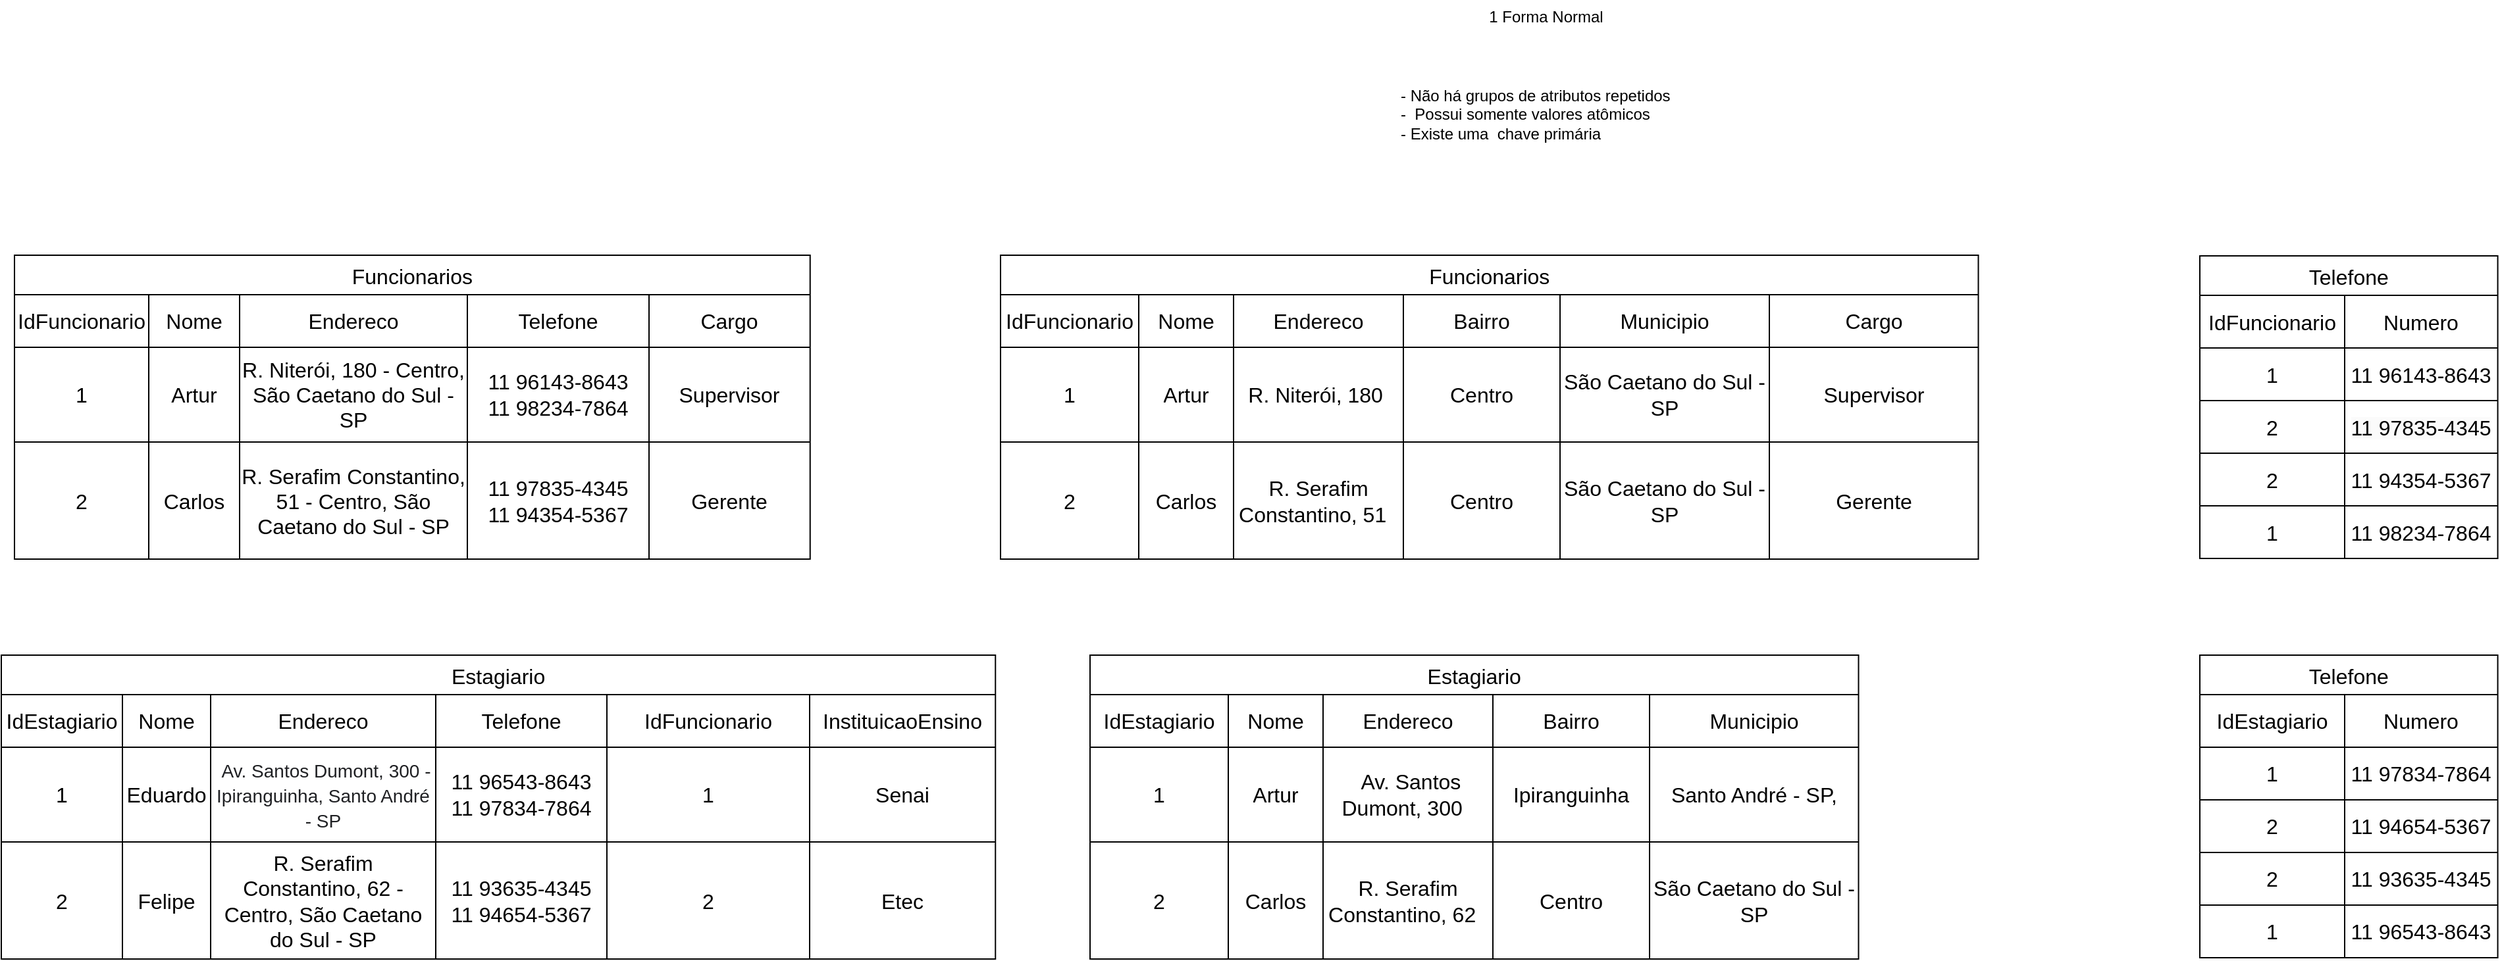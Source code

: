 <mxfile version="21.6.8" type="device">
  <diagram name="Página-1" id="WIpcqg9jHle6e86ajNZn">
    <mxGraphModel dx="2630" dy="993" grid="0" gridSize="10" guides="1" tooltips="1" connect="1" arrows="1" fold="1" page="1" pageScale="1" pageWidth="827" pageHeight="1169" math="0" shadow="0">
      <root>
        <mxCell id="0" />
        <mxCell id="1" parent="0" />
        <mxCell id="NKexMCV8kcUPG6wa-SMc-1" value="1 Forma Normal" style="text;html=1;align=center;verticalAlign=middle;resizable=0;points=[];autosize=1;strokeColor=none;fillColor=none;" vertex="1" parent="1">
          <mxGeometry x="1188" y="58" width="105" height="26" as="geometry" />
        </mxCell>
        <mxCell id="NKexMCV8kcUPG6wa-SMc-2" value="Funcionarios" style="shape=table;startSize=30;container=1;collapsible=0;childLayout=tableLayout;strokeColor=default;fontSize=16;" vertex="1" parent="1">
          <mxGeometry x="78" y="252" width="604.371" height="231" as="geometry" />
        </mxCell>
        <mxCell id="NKexMCV8kcUPG6wa-SMc-15" style="shape=tableRow;horizontal=0;startSize=0;swimlaneHead=0;swimlaneBody=0;strokeColor=inherit;top=0;left=0;bottom=0;right=0;collapsible=0;dropTarget=0;fillColor=none;points=[[0,0.5],[1,0.5]];portConstraint=eastwest;fontSize=16;" vertex="1" parent="NKexMCV8kcUPG6wa-SMc-2">
          <mxGeometry y="30" width="604.371" height="40" as="geometry" />
        </mxCell>
        <mxCell id="NKexMCV8kcUPG6wa-SMc-16" value="IdFuncionario" style="shape=partialRectangle;html=1;whiteSpace=wrap;connectable=0;strokeColor=inherit;overflow=hidden;fillColor=none;top=0;left=0;bottom=0;right=0;pointerEvents=1;fontSize=16;" vertex="1" parent="NKexMCV8kcUPG6wa-SMc-15">
          <mxGeometry width="102" height="40" as="geometry">
            <mxRectangle width="102" height="40" as="alternateBounds" />
          </mxGeometry>
        </mxCell>
        <mxCell id="NKexMCV8kcUPG6wa-SMc-17" value="Nome" style="shape=partialRectangle;html=1;whiteSpace=wrap;connectable=0;strokeColor=inherit;overflow=hidden;fillColor=none;top=0;left=0;bottom=0;right=0;pointerEvents=1;fontSize=16;" vertex="1" parent="NKexMCV8kcUPG6wa-SMc-15">
          <mxGeometry x="102" width="69" height="40" as="geometry">
            <mxRectangle width="69" height="40" as="alternateBounds" />
          </mxGeometry>
        </mxCell>
        <mxCell id="NKexMCV8kcUPG6wa-SMc-18" value="Endereco" style="shape=partialRectangle;html=1;whiteSpace=wrap;connectable=0;strokeColor=inherit;overflow=hidden;fillColor=none;top=0;left=0;bottom=0;right=0;pointerEvents=1;fontSize=16;" vertex="1" parent="NKexMCV8kcUPG6wa-SMc-15">
          <mxGeometry x="171" width="173" height="40" as="geometry">
            <mxRectangle width="173" height="40" as="alternateBounds" />
          </mxGeometry>
        </mxCell>
        <mxCell id="NKexMCV8kcUPG6wa-SMc-19" value="Telefone" style="shape=partialRectangle;html=1;whiteSpace=wrap;connectable=0;strokeColor=inherit;overflow=hidden;fillColor=none;top=0;left=0;bottom=0;right=0;pointerEvents=1;fontSize=16;" vertex="1" parent="NKexMCV8kcUPG6wa-SMc-15">
          <mxGeometry x="344" width="138" height="40" as="geometry">
            <mxRectangle width="138" height="40" as="alternateBounds" />
          </mxGeometry>
        </mxCell>
        <mxCell id="NKexMCV8kcUPG6wa-SMc-22" value="Cargo" style="shape=partialRectangle;html=1;whiteSpace=wrap;connectable=0;strokeColor=inherit;overflow=hidden;fillColor=none;top=0;left=0;bottom=0;right=0;pointerEvents=1;fontSize=16;" vertex="1" parent="NKexMCV8kcUPG6wa-SMc-15">
          <mxGeometry x="482" width="122" height="40" as="geometry">
            <mxRectangle width="122" height="40" as="alternateBounds" />
          </mxGeometry>
        </mxCell>
        <mxCell id="NKexMCV8kcUPG6wa-SMc-3" value="" style="shape=tableRow;horizontal=0;startSize=0;swimlaneHead=0;swimlaneBody=0;strokeColor=inherit;top=0;left=0;bottom=0;right=0;collapsible=0;dropTarget=0;fillColor=none;points=[[0,0.5],[1,0.5]];portConstraint=eastwest;fontSize=16;" vertex="1" parent="NKexMCV8kcUPG6wa-SMc-2">
          <mxGeometry y="70" width="604.371" height="72" as="geometry" />
        </mxCell>
        <mxCell id="NKexMCV8kcUPG6wa-SMc-4" value="1" style="shape=partialRectangle;html=1;whiteSpace=wrap;connectable=0;strokeColor=inherit;overflow=hidden;fillColor=none;top=0;left=0;bottom=0;right=0;pointerEvents=1;fontSize=16;" vertex="1" parent="NKexMCV8kcUPG6wa-SMc-3">
          <mxGeometry width="102" height="72" as="geometry">
            <mxRectangle width="102" height="72" as="alternateBounds" />
          </mxGeometry>
        </mxCell>
        <mxCell id="NKexMCV8kcUPG6wa-SMc-5" value="Artur" style="shape=partialRectangle;html=1;whiteSpace=wrap;connectable=0;strokeColor=inherit;overflow=hidden;fillColor=none;top=0;left=0;bottom=0;right=0;pointerEvents=1;fontSize=16;" vertex="1" parent="NKexMCV8kcUPG6wa-SMc-3">
          <mxGeometry x="102" width="69" height="72" as="geometry">
            <mxRectangle width="69" height="72" as="alternateBounds" />
          </mxGeometry>
        </mxCell>
        <mxCell id="NKexMCV8kcUPG6wa-SMc-6" value="R. Niterói, 180 - Centro, São Caetano do Sul - SP" style="shape=partialRectangle;html=1;whiteSpace=wrap;connectable=0;strokeColor=inherit;overflow=hidden;fillColor=none;top=0;left=0;bottom=0;right=0;pointerEvents=1;fontSize=16;" vertex="1" parent="NKexMCV8kcUPG6wa-SMc-3">
          <mxGeometry x="171" width="173" height="72" as="geometry">
            <mxRectangle width="173" height="72" as="alternateBounds" />
          </mxGeometry>
        </mxCell>
        <mxCell id="NKexMCV8kcUPG6wa-SMc-20" value="11 96143-8643&lt;br&gt;11 98234-7864" style="shape=partialRectangle;html=1;whiteSpace=wrap;connectable=0;strokeColor=inherit;overflow=hidden;fillColor=none;top=0;left=0;bottom=0;right=0;pointerEvents=1;fontSize=16;" vertex="1" parent="NKexMCV8kcUPG6wa-SMc-3">
          <mxGeometry x="344" width="138" height="72" as="geometry">
            <mxRectangle width="138" height="72" as="alternateBounds" />
          </mxGeometry>
        </mxCell>
        <mxCell id="NKexMCV8kcUPG6wa-SMc-23" value="Supervisor" style="shape=partialRectangle;html=1;whiteSpace=wrap;connectable=0;strokeColor=inherit;overflow=hidden;fillColor=none;top=0;left=0;bottom=0;right=0;pointerEvents=1;fontSize=16;" vertex="1" parent="NKexMCV8kcUPG6wa-SMc-3">
          <mxGeometry x="482" width="122" height="72" as="geometry">
            <mxRectangle width="122" height="72" as="alternateBounds" />
          </mxGeometry>
        </mxCell>
        <mxCell id="NKexMCV8kcUPG6wa-SMc-7" value="" style="shape=tableRow;horizontal=0;startSize=0;swimlaneHead=0;swimlaneBody=0;strokeColor=inherit;top=0;left=0;bottom=0;right=0;collapsible=0;dropTarget=0;fillColor=none;points=[[0,0.5],[1,0.5]];portConstraint=eastwest;fontSize=16;" vertex="1" parent="NKexMCV8kcUPG6wa-SMc-2">
          <mxGeometry y="142" width="604.371" height="89" as="geometry" />
        </mxCell>
        <mxCell id="NKexMCV8kcUPG6wa-SMc-8" value="2" style="shape=partialRectangle;html=1;whiteSpace=wrap;connectable=0;strokeColor=inherit;overflow=hidden;fillColor=none;top=0;left=0;bottom=0;right=0;pointerEvents=1;fontSize=16;" vertex="1" parent="NKexMCV8kcUPG6wa-SMc-7">
          <mxGeometry width="102" height="89" as="geometry">
            <mxRectangle width="102" height="89" as="alternateBounds" />
          </mxGeometry>
        </mxCell>
        <mxCell id="NKexMCV8kcUPG6wa-SMc-9" value="Carlos" style="shape=partialRectangle;html=1;whiteSpace=wrap;connectable=0;strokeColor=inherit;overflow=hidden;fillColor=none;top=0;left=0;bottom=0;right=0;pointerEvents=1;fontSize=16;" vertex="1" parent="NKexMCV8kcUPG6wa-SMc-7">
          <mxGeometry x="102" width="69" height="89" as="geometry">
            <mxRectangle width="69" height="89" as="alternateBounds" />
          </mxGeometry>
        </mxCell>
        <mxCell id="NKexMCV8kcUPG6wa-SMc-10" value="&lt;div style=&quot;&quot;&gt;&lt;span style=&quot;background-color: initial;&quot;&gt;R. Serafim Constantino, 51 - Centro, São Caetano do Sul - SP&lt;/span&gt;&lt;/div&gt;" style="shape=partialRectangle;html=1;whiteSpace=wrap;connectable=0;strokeColor=inherit;overflow=hidden;fillColor=none;top=0;left=0;bottom=0;right=0;pointerEvents=1;fontSize=16;align=center;" vertex="1" parent="NKexMCV8kcUPG6wa-SMc-7">
          <mxGeometry x="171" width="173" height="89" as="geometry">
            <mxRectangle width="173" height="89" as="alternateBounds" />
          </mxGeometry>
        </mxCell>
        <mxCell id="NKexMCV8kcUPG6wa-SMc-21" value="11 97835-4345&lt;br&gt;11 94354-5367" style="shape=partialRectangle;html=1;whiteSpace=wrap;connectable=0;strokeColor=inherit;overflow=hidden;fillColor=none;top=0;left=0;bottom=0;right=0;pointerEvents=1;fontSize=16;" vertex="1" parent="NKexMCV8kcUPG6wa-SMc-7">
          <mxGeometry x="344" width="138" height="89" as="geometry">
            <mxRectangle width="138" height="89" as="alternateBounds" />
          </mxGeometry>
        </mxCell>
        <mxCell id="NKexMCV8kcUPG6wa-SMc-24" value="Gerente" style="shape=partialRectangle;html=1;whiteSpace=wrap;connectable=0;strokeColor=inherit;overflow=hidden;fillColor=none;top=0;left=0;bottom=0;right=0;pointerEvents=1;fontSize=16;" vertex="1" parent="NKexMCV8kcUPG6wa-SMc-7">
          <mxGeometry x="482" width="122" height="89" as="geometry">
            <mxRectangle width="122" height="89" as="alternateBounds" />
          </mxGeometry>
        </mxCell>
        <mxCell id="NKexMCV8kcUPG6wa-SMc-28" value="- Não há grupos de atributos repetidos&lt;br&gt;&lt;div style=&quot;&quot;&gt;&lt;span style=&quot;background-color: initial;&quot;&gt;-&amp;nbsp; Possui somente valores atômicos&lt;/span&gt;&lt;/div&gt;&lt;div style=&quot;&quot;&gt;&lt;span style=&quot;background-color: initial;&quot;&gt;- Existe uma&amp;nbsp; chave primária&lt;/span&gt;&lt;/div&gt;&amp;nbsp;" style="text;html=1;align=left;verticalAlign=middle;resizable=0;points=[];autosize=1;strokeColor=none;fillColor=none;" vertex="1" parent="1">
          <mxGeometry x="1129" y="117" width="223" height="70" as="geometry" />
        </mxCell>
        <mxCell id="NKexMCV8kcUPG6wa-SMc-54" value="Estagiario" style="shape=table;startSize=30;container=1;collapsible=0;childLayout=tableLayout;strokeColor=default;fontSize=16;" vertex="1" parent="1">
          <mxGeometry x="68" y="556" width="755.129" height="231" as="geometry" />
        </mxCell>
        <mxCell id="NKexMCV8kcUPG6wa-SMc-55" style="shape=tableRow;horizontal=0;startSize=0;swimlaneHead=0;swimlaneBody=0;strokeColor=inherit;top=0;left=0;bottom=0;right=0;collapsible=0;dropTarget=0;fillColor=none;points=[[0,0.5],[1,0.5]];portConstraint=eastwest;fontSize=16;" vertex="1" parent="NKexMCV8kcUPG6wa-SMc-54">
          <mxGeometry y="30" width="755.129" height="40" as="geometry" />
        </mxCell>
        <mxCell id="NKexMCV8kcUPG6wa-SMc-56" value="IdEstagiario" style="shape=partialRectangle;html=1;whiteSpace=wrap;connectable=0;strokeColor=inherit;overflow=hidden;fillColor=none;top=0;left=0;bottom=0;right=0;pointerEvents=1;fontSize=16;" vertex="1" parent="NKexMCV8kcUPG6wa-SMc-55">
          <mxGeometry width="92" height="40" as="geometry">
            <mxRectangle width="92" height="40" as="alternateBounds" />
          </mxGeometry>
        </mxCell>
        <mxCell id="NKexMCV8kcUPG6wa-SMc-57" value="Nome" style="shape=partialRectangle;html=1;whiteSpace=wrap;connectable=0;strokeColor=inherit;overflow=hidden;fillColor=none;top=0;left=0;bottom=0;right=0;pointerEvents=1;fontSize=16;" vertex="1" parent="NKexMCV8kcUPG6wa-SMc-55">
          <mxGeometry x="92" width="67" height="40" as="geometry">
            <mxRectangle width="67" height="40" as="alternateBounds" />
          </mxGeometry>
        </mxCell>
        <mxCell id="NKexMCV8kcUPG6wa-SMc-58" value="Endereco" style="shape=partialRectangle;html=1;whiteSpace=wrap;connectable=0;strokeColor=inherit;overflow=hidden;fillColor=none;top=0;left=0;bottom=0;right=0;pointerEvents=1;fontSize=16;" vertex="1" parent="NKexMCV8kcUPG6wa-SMc-55">
          <mxGeometry x="159" width="171" height="40" as="geometry">
            <mxRectangle width="171" height="40" as="alternateBounds" />
          </mxGeometry>
        </mxCell>
        <mxCell id="NKexMCV8kcUPG6wa-SMc-59" value="Telefone" style="shape=partialRectangle;html=1;whiteSpace=wrap;connectable=0;strokeColor=inherit;overflow=hidden;fillColor=none;top=0;left=0;bottom=0;right=0;pointerEvents=1;fontSize=16;" vertex="1" parent="NKexMCV8kcUPG6wa-SMc-55">
          <mxGeometry x="330" width="130" height="40" as="geometry">
            <mxRectangle width="130" height="40" as="alternateBounds" />
          </mxGeometry>
        </mxCell>
        <mxCell id="NKexMCV8kcUPG6wa-SMc-60" value="IdFuncionario" style="shape=partialRectangle;html=1;whiteSpace=wrap;connectable=0;strokeColor=inherit;overflow=hidden;fillColor=none;top=0;left=0;bottom=0;right=0;pointerEvents=1;fontSize=16;" vertex="1" parent="NKexMCV8kcUPG6wa-SMc-55">
          <mxGeometry x="460" width="154" height="40" as="geometry">
            <mxRectangle width="154" height="40" as="alternateBounds" />
          </mxGeometry>
        </mxCell>
        <mxCell id="NKexMCV8kcUPG6wa-SMc-82" value="InstituicaoEnsino" style="shape=partialRectangle;html=1;whiteSpace=wrap;connectable=0;strokeColor=inherit;overflow=hidden;fillColor=none;top=0;left=0;bottom=0;right=0;pointerEvents=1;fontSize=16;" vertex="1" parent="NKexMCV8kcUPG6wa-SMc-55">
          <mxGeometry x="614" width="141" height="40" as="geometry">
            <mxRectangle width="141" height="40" as="alternateBounds" />
          </mxGeometry>
        </mxCell>
        <mxCell id="NKexMCV8kcUPG6wa-SMc-61" value="" style="shape=tableRow;horizontal=0;startSize=0;swimlaneHead=0;swimlaneBody=0;strokeColor=inherit;top=0;left=0;bottom=0;right=0;collapsible=0;dropTarget=0;fillColor=none;points=[[0,0.5],[1,0.5]];portConstraint=eastwest;fontSize=16;" vertex="1" parent="NKexMCV8kcUPG6wa-SMc-54">
          <mxGeometry y="70" width="755.129" height="72" as="geometry" />
        </mxCell>
        <mxCell id="NKexMCV8kcUPG6wa-SMc-62" value="1" style="shape=partialRectangle;html=1;whiteSpace=wrap;connectable=0;strokeColor=inherit;overflow=hidden;fillColor=none;top=0;left=0;bottom=0;right=0;pointerEvents=1;fontSize=16;" vertex="1" parent="NKexMCV8kcUPG6wa-SMc-61">
          <mxGeometry width="92" height="72" as="geometry">
            <mxRectangle width="92" height="72" as="alternateBounds" />
          </mxGeometry>
        </mxCell>
        <mxCell id="NKexMCV8kcUPG6wa-SMc-63" value="Eduardo" style="shape=partialRectangle;html=1;whiteSpace=wrap;connectable=0;strokeColor=inherit;overflow=hidden;fillColor=none;top=0;left=0;bottom=0;right=0;pointerEvents=1;fontSize=16;" vertex="1" parent="NKexMCV8kcUPG6wa-SMc-61">
          <mxGeometry x="92" width="67" height="72" as="geometry">
            <mxRectangle width="67" height="72" as="alternateBounds" />
          </mxGeometry>
        </mxCell>
        <mxCell id="NKexMCV8kcUPG6wa-SMc-64" value="&amp;nbsp;&lt;span style=&quot;color: rgb(32, 33, 36); font-family: arial, sans-serif; font-size: 14px; text-align: left; background-color: rgb(255, 255, 255);&quot; class=&quot;LrzXr&quot;&gt;Av. Santos Dumont, 300 - Ipiranguinha, Santo André - SP&lt;/span&gt;" style="shape=partialRectangle;html=1;whiteSpace=wrap;connectable=0;strokeColor=inherit;overflow=hidden;fillColor=none;top=0;left=0;bottom=0;right=0;pointerEvents=1;fontSize=16;" vertex="1" parent="NKexMCV8kcUPG6wa-SMc-61">
          <mxGeometry x="159" width="171" height="72" as="geometry">
            <mxRectangle width="171" height="72" as="alternateBounds" />
          </mxGeometry>
        </mxCell>
        <mxCell id="NKexMCV8kcUPG6wa-SMc-65" value="11 96543-8643&lt;br&gt;11 97834-7864" style="shape=partialRectangle;html=1;whiteSpace=wrap;connectable=0;strokeColor=inherit;overflow=hidden;fillColor=none;top=0;left=0;bottom=0;right=0;pointerEvents=1;fontSize=16;" vertex="1" parent="NKexMCV8kcUPG6wa-SMc-61">
          <mxGeometry x="330" width="130" height="72" as="geometry">
            <mxRectangle width="130" height="72" as="alternateBounds" />
          </mxGeometry>
        </mxCell>
        <mxCell id="NKexMCV8kcUPG6wa-SMc-66" value="1" style="shape=partialRectangle;html=1;whiteSpace=wrap;connectable=0;strokeColor=inherit;overflow=hidden;fillColor=none;top=0;left=0;bottom=0;right=0;pointerEvents=1;fontSize=16;" vertex="1" parent="NKexMCV8kcUPG6wa-SMc-61">
          <mxGeometry x="460" width="154" height="72" as="geometry">
            <mxRectangle width="154" height="72" as="alternateBounds" />
          </mxGeometry>
        </mxCell>
        <mxCell id="NKexMCV8kcUPG6wa-SMc-83" value="Senai" style="shape=partialRectangle;html=1;whiteSpace=wrap;connectable=0;strokeColor=inherit;overflow=hidden;fillColor=none;top=0;left=0;bottom=0;right=0;pointerEvents=1;fontSize=16;" vertex="1" parent="NKexMCV8kcUPG6wa-SMc-61">
          <mxGeometry x="614" width="141" height="72" as="geometry">
            <mxRectangle width="141" height="72" as="alternateBounds" />
          </mxGeometry>
        </mxCell>
        <mxCell id="NKexMCV8kcUPG6wa-SMc-67" value="" style="shape=tableRow;horizontal=0;startSize=0;swimlaneHead=0;swimlaneBody=0;strokeColor=inherit;top=0;left=0;bottom=0;right=0;collapsible=0;dropTarget=0;fillColor=none;points=[[0,0.5],[1,0.5]];portConstraint=eastwest;fontSize=16;" vertex="1" parent="NKexMCV8kcUPG6wa-SMc-54">
          <mxGeometry y="142" width="755.129" height="89" as="geometry" />
        </mxCell>
        <mxCell id="NKexMCV8kcUPG6wa-SMc-68" value="2" style="shape=partialRectangle;html=1;whiteSpace=wrap;connectable=0;strokeColor=inherit;overflow=hidden;fillColor=none;top=0;left=0;bottom=0;right=0;pointerEvents=1;fontSize=16;" vertex="1" parent="NKexMCV8kcUPG6wa-SMc-67">
          <mxGeometry width="92" height="89" as="geometry">
            <mxRectangle width="92" height="89" as="alternateBounds" />
          </mxGeometry>
        </mxCell>
        <mxCell id="NKexMCV8kcUPG6wa-SMc-69" value="Felipe" style="shape=partialRectangle;html=1;whiteSpace=wrap;connectable=0;strokeColor=inherit;overflow=hidden;fillColor=none;top=0;left=0;bottom=0;right=0;pointerEvents=1;fontSize=16;align=center;" vertex="1" parent="NKexMCV8kcUPG6wa-SMc-67">
          <mxGeometry x="92" width="67" height="89" as="geometry">
            <mxRectangle width="67" height="89" as="alternateBounds" />
          </mxGeometry>
        </mxCell>
        <mxCell id="NKexMCV8kcUPG6wa-SMc-70" value="&lt;div style=&quot;&quot;&gt;&lt;span style=&quot;background-color: initial;&quot;&gt;R. Serafim Constantino, 62 - Centro, São Caetano do Sul - SP&lt;/span&gt;&lt;/div&gt;" style="shape=partialRectangle;html=1;whiteSpace=wrap;connectable=0;strokeColor=inherit;overflow=hidden;fillColor=none;top=0;left=0;bottom=0;right=0;pointerEvents=1;fontSize=16;align=center;" vertex="1" parent="NKexMCV8kcUPG6wa-SMc-67">
          <mxGeometry x="159" width="171" height="89" as="geometry">
            <mxRectangle width="171" height="89" as="alternateBounds" />
          </mxGeometry>
        </mxCell>
        <mxCell id="NKexMCV8kcUPG6wa-SMc-71" value="11 93635-4345&lt;br&gt;11 94654-5367" style="shape=partialRectangle;html=1;whiteSpace=wrap;connectable=0;strokeColor=inherit;overflow=hidden;fillColor=none;top=0;left=0;bottom=0;right=0;pointerEvents=1;fontSize=16;" vertex="1" parent="NKexMCV8kcUPG6wa-SMc-67">
          <mxGeometry x="330" width="130" height="89" as="geometry">
            <mxRectangle width="130" height="89" as="alternateBounds" />
          </mxGeometry>
        </mxCell>
        <mxCell id="NKexMCV8kcUPG6wa-SMc-72" value="2" style="shape=partialRectangle;html=1;whiteSpace=wrap;connectable=0;strokeColor=inherit;overflow=hidden;fillColor=none;top=0;left=0;bottom=0;right=0;pointerEvents=1;fontSize=16;" vertex="1" parent="NKexMCV8kcUPG6wa-SMc-67">
          <mxGeometry x="460" width="154" height="89" as="geometry">
            <mxRectangle width="154" height="89" as="alternateBounds" />
          </mxGeometry>
        </mxCell>
        <mxCell id="NKexMCV8kcUPG6wa-SMc-84" value="Etec" style="shape=partialRectangle;html=1;whiteSpace=wrap;connectable=0;strokeColor=inherit;overflow=hidden;fillColor=none;top=0;left=0;bottom=0;right=0;pointerEvents=1;fontSize=16;" vertex="1" parent="NKexMCV8kcUPG6wa-SMc-67">
          <mxGeometry x="614" width="141" height="89" as="geometry">
            <mxRectangle width="141" height="89" as="alternateBounds" />
          </mxGeometry>
        </mxCell>
        <mxCell id="NKexMCV8kcUPG6wa-SMc-85" value="Funcionarios" style="shape=table;startSize=30;container=1;collapsible=0;childLayout=tableLayout;strokeColor=default;fontSize=16;" vertex="1" parent="1">
          <mxGeometry x="827" y="252" width="742.75" height="231" as="geometry" />
        </mxCell>
        <mxCell id="NKexMCV8kcUPG6wa-SMc-86" style="shape=tableRow;horizontal=0;startSize=0;swimlaneHead=0;swimlaneBody=0;strokeColor=inherit;top=0;left=0;bottom=0;right=0;collapsible=0;dropTarget=0;fillColor=none;points=[[0,0.5],[1,0.5]];portConstraint=eastwest;fontSize=16;" vertex="1" parent="NKexMCV8kcUPG6wa-SMc-85">
          <mxGeometry y="30" width="742.75" height="40" as="geometry" />
        </mxCell>
        <mxCell id="NKexMCV8kcUPG6wa-SMc-87" value="IdFuncionario" style="shape=partialRectangle;html=1;whiteSpace=wrap;connectable=0;strokeColor=inherit;overflow=hidden;fillColor=none;top=0;left=0;bottom=0;right=0;pointerEvents=1;fontSize=16;" vertex="1" parent="NKexMCV8kcUPG6wa-SMc-86">
          <mxGeometry width="105" height="40" as="geometry">
            <mxRectangle width="105" height="40" as="alternateBounds" />
          </mxGeometry>
        </mxCell>
        <mxCell id="NKexMCV8kcUPG6wa-SMc-88" value="Nome" style="shape=partialRectangle;html=1;whiteSpace=wrap;connectable=0;strokeColor=inherit;overflow=hidden;fillColor=none;top=0;left=0;bottom=0;right=0;pointerEvents=1;fontSize=16;" vertex="1" parent="NKexMCV8kcUPG6wa-SMc-86">
          <mxGeometry x="105" width="72" height="40" as="geometry">
            <mxRectangle width="72" height="40" as="alternateBounds" />
          </mxGeometry>
        </mxCell>
        <mxCell id="NKexMCV8kcUPG6wa-SMc-89" value="Endereco" style="shape=partialRectangle;html=1;whiteSpace=wrap;connectable=0;strokeColor=inherit;overflow=hidden;fillColor=none;top=0;left=0;bottom=0;right=0;pointerEvents=1;fontSize=16;" vertex="1" parent="NKexMCV8kcUPG6wa-SMc-86">
          <mxGeometry x="177" width="129" height="40" as="geometry">
            <mxRectangle width="129" height="40" as="alternateBounds" />
          </mxGeometry>
        </mxCell>
        <mxCell id="NKexMCV8kcUPG6wa-SMc-90" value="Bairro" style="shape=partialRectangle;html=1;whiteSpace=wrap;connectable=0;strokeColor=inherit;overflow=hidden;fillColor=none;top=0;left=0;bottom=0;right=0;pointerEvents=1;fontSize=16;" vertex="1" parent="NKexMCV8kcUPG6wa-SMc-86">
          <mxGeometry x="306" width="119" height="40" as="geometry">
            <mxRectangle width="119" height="40" as="alternateBounds" />
          </mxGeometry>
        </mxCell>
        <mxCell id="NKexMCV8kcUPG6wa-SMc-91" value="Municipio" style="shape=partialRectangle;html=1;whiteSpace=wrap;connectable=0;strokeColor=inherit;overflow=hidden;fillColor=none;top=0;left=0;bottom=0;right=0;pointerEvents=1;fontSize=16;" vertex="1" parent="NKexMCV8kcUPG6wa-SMc-86">
          <mxGeometry x="425" width="159" height="40" as="geometry">
            <mxRectangle width="159" height="40" as="alternateBounds" />
          </mxGeometry>
        </mxCell>
        <mxCell id="NKexMCV8kcUPG6wa-SMc-142" value="Cargo" style="shape=partialRectangle;html=1;whiteSpace=wrap;connectable=0;strokeColor=inherit;overflow=hidden;fillColor=none;top=0;left=0;bottom=0;right=0;pointerEvents=1;fontSize=16;" vertex="1" parent="NKexMCV8kcUPG6wa-SMc-86">
          <mxGeometry x="584" width="159" height="40" as="geometry">
            <mxRectangle width="159" height="40" as="alternateBounds" />
          </mxGeometry>
        </mxCell>
        <mxCell id="NKexMCV8kcUPG6wa-SMc-92" value="" style="shape=tableRow;horizontal=0;startSize=0;swimlaneHead=0;swimlaneBody=0;strokeColor=inherit;top=0;left=0;bottom=0;right=0;collapsible=0;dropTarget=0;fillColor=none;points=[[0,0.5],[1,0.5]];portConstraint=eastwest;fontSize=16;" vertex="1" parent="NKexMCV8kcUPG6wa-SMc-85">
          <mxGeometry y="70" width="742.75" height="72" as="geometry" />
        </mxCell>
        <mxCell id="NKexMCV8kcUPG6wa-SMc-93" value="1" style="shape=partialRectangle;html=1;whiteSpace=wrap;connectable=0;strokeColor=inherit;overflow=hidden;fillColor=none;top=0;left=0;bottom=0;right=0;pointerEvents=1;fontSize=16;" vertex="1" parent="NKexMCV8kcUPG6wa-SMc-92">
          <mxGeometry width="105" height="72" as="geometry">
            <mxRectangle width="105" height="72" as="alternateBounds" />
          </mxGeometry>
        </mxCell>
        <mxCell id="NKexMCV8kcUPG6wa-SMc-94" value="Artur" style="shape=partialRectangle;html=1;whiteSpace=wrap;connectable=0;strokeColor=inherit;overflow=hidden;fillColor=none;top=0;left=0;bottom=0;right=0;pointerEvents=1;fontSize=16;" vertex="1" parent="NKexMCV8kcUPG6wa-SMc-92">
          <mxGeometry x="105" width="72" height="72" as="geometry">
            <mxRectangle width="72" height="72" as="alternateBounds" />
          </mxGeometry>
        </mxCell>
        <mxCell id="NKexMCV8kcUPG6wa-SMc-95" value="R. Niterói, 180&amp;nbsp;" style="shape=partialRectangle;html=1;whiteSpace=wrap;connectable=0;strokeColor=inherit;overflow=hidden;fillColor=none;top=0;left=0;bottom=0;right=0;pointerEvents=1;fontSize=16;" vertex="1" parent="NKexMCV8kcUPG6wa-SMc-92">
          <mxGeometry x="177" width="129" height="72" as="geometry">
            <mxRectangle width="129" height="72" as="alternateBounds" />
          </mxGeometry>
        </mxCell>
        <mxCell id="NKexMCV8kcUPG6wa-SMc-96" value="Centro" style="shape=partialRectangle;html=1;whiteSpace=wrap;connectable=0;strokeColor=inherit;overflow=hidden;fillColor=none;top=0;left=0;bottom=0;right=0;pointerEvents=1;fontSize=16;" vertex="1" parent="NKexMCV8kcUPG6wa-SMc-92">
          <mxGeometry x="306" width="119" height="72" as="geometry">
            <mxRectangle width="119" height="72" as="alternateBounds" />
          </mxGeometry>
        </mxCell>
        <mxCell id="NKexMCV8kcUPG6wa-SMc-97" value="São Caetano do Sul - SP" style="shape=partialRectangle;html=1;whiteSpace=wrap;connectable=0;strokeColor=inherit;overflow=hidden;fillColor=none;top=0;left=0;bottom=0;right=0;pointerEvents=1;fontSize=16;" vertex="1" parent="NKexMCV8kcUPG6wa-SMc-92">
          <mxGeometry x="425" width="159" height="72" as="geometry">
            <mxRectangle width="159" height="72" as="alternateBounds" />
          </mxGeometry>
        </mxCell>
        <mxCell id="NKexMCV8kcUPG6wa-SMc-143" value="Supervisor" style="shape=partialRectangle;html=1;whiteSpace=wrap;connectable=0;strokeColor=inherit;overflow=hidden;fillColor=none;top=0;left=0;bottom=0;right=0;pointerEvents=1;fontSize=16;" vertex="1" parent="NKexMCV8kcUPG6wa-SMc-92">
          <mxGeometry x="584" width="159" height="72" as="geometry">
            <mxRectangle width="159" height="72" as="alternateBounds" />
          </mxGeometry>
        </mxCell>
        <mxCell id="NKexMCV8kcUPG6wa-SMc-98" value="" style="shape=tableRow;horizontal=0;startSize=0;swimlaneHead=0;swimlaneBody=0;strokeColor=inherit;top=0;left=0;bottom=0;right=0;collapsible=0;dropTarget=0;fillColor=none;points=[[0,0.5],[1,0.5]];portConstraint=eastwest;fontSize=16;" vertex="1" parent="NKexMCV8kcUPG6wa-SMc-85">
          <mxGeometry y="142" width="742.75" height="89" as="geometry" />
        </mxCell>
        <mxCell id="NKexMCV8kcUPG6wa-SMc-99" value="2" style="shape=partialRectangle;html=1;whiteSpace=wrap;connectable=0;strokeColor=inherit;overflow=hidden;fillColor=none;top=0;left=0;bottom=0;right=0;pointerEvents=1;fontSize=16;" vertex="1" parent="NKexMCV8kcUPG6wa-SMc-98">
          <mxGeometry width="105" height="89" as="geometry">
            <mxRectangle width="105" height="89" as="alternateBounds" />
          </mxGeometry>
        </mxCell>
        <mxCell id="NKexMCV8kcUPG6wa-SMc-100" value="Carlos" style="shape=partialRectangle;html=1;whiteSpace=wrap;connectable=0;strokeColor=inherit;overflow=hidden;fillColor=none;top=0;left=0;bottom=0;right=0;pointerEvents=1;fontSize=16;" vertex="1" parent="NKexMCV8kcUPG6wa-SMc-98">
          <mxGeometry x="105" width="72" height="89" as="geometry">
            <mxRectangle width="72" height="89" as="alternateBounds" />
          </mxGeometry>
        </mxCell>
        <mxCell id="NKexMCV8kcUPG6wa-SMc-101" value="&lt;div style=&quot;&quot;&gt;&lt;span style=&quot;background-color: initial;&quot;&gt;R. Serafim Constantino, 51&amp;nbsp;&amp;nbsp;&lt;/span&gt;&lt;/div&gt;" style="shape=partialRectangle;html=1;whiteSpace=wrap;connectable=0;strokeColor=inherit;overflow=hidden;fillColor=none;top=0;left=0;bottom=0;right=0;pointerEvents=1;fontSize=16;align=center;" vertex="1" parent="NKexMCV8kcUPG6wa-SMc-98">
          <mxGeometry x="177" width="129" height="89" as="geometry">
            <mxRectangle width="129" height="89" as="alternateBounds" />
          </mxGeometry>
        </mxCell>
        <mxCell id="NKexMCV8kcUPG6wa-SMc-102" value="Centro" style="shape=partialRectangle;html=1;whiteSpace=wrap;connectable=0;strokeColor=inherit;overflow=hidden;fillColor=none;top=0;left=0;bottom=0;right=0;pointerEvents=1;fontSize=16;" vertex="1" parent="NKexMCV8kcUPG6wa-SMc-98">
          <mxGeometry x="306" width="119" height="89" as="geometry">
            <mxRectangle width="119" height="89" as="alternateBounds" />
          </mxGeometry>
        </mxCell>
        <mxCell id="NKexMCV8kcUPG6wa-SMc-103" value="São Caetano do Sul - SP" style="shape=partialRectangle;html=1;whiteSpace=wrap;connectable=0;strokeColor=inherit;overflow=hidden;fillColor=none;top=0;left=0;bottom=0;right=0;pointerEvents=1;fontSize=16;" vertex="1" parent="NKexMCV8kcUPG6wa-SMc-98">
          <mxGeometry x="425" width="159" height="89" as="geometry">
            <mxRectangle width="159" height="89" as="alternateBounds" />
          </mxGeometry>
        </mxCell>
        <mxCell id="NKexMCV8kcUPG6wa-SMc-144" value="Gerente" style="shape=partialRectangle;html=1;whiteSpace=wrap;connectable=0;strokeColor=inherit;overflow=hidden;fillColor=none;top=0;left=0;bottom=0;right=0;pointerEvents=1;fontSize=16;" vertex="1" parent="NKexMCV8kcUPG6wa-SMc-98">
          <mxGeometry x="584" width="159" height="89" as="geometry">
            <mxRectangle width="159" height="89" as="alternateBounds" />
          </mxGeometry>
        </mxCell>
        <mxCell id="NKexMCV8kcUPG6wa-SMc-104" value="Telefone" style="shape=table;startSize=30;container=1;collapsible=0;childLayout=tableLayout;strokeColor=default;fontSize=16;" vertex="1" parent="1">
          <mxGeometry x="1738" y="252.5" width="226.288" height="230" as="geometry" />
        </mxCell>
        <mxCell id="NKexMCV8kcUPG6wa-SMc-105" value="" style="shape=tableRow;horizontal=0;startSize=0;swimlaneHead=0;swimlaneBody=0;strokeColor=inherit;top=0;left=0;bottom=0;right=0;collapsible=0;dropTarget=0;fillColor=none;points=[[0,0.5],[1,0.5]];portConstraint=eastwest;fontSize=16;" vertex="1" parent="NKexMCV8kcUPG6wa-SMc-104">
          <mxGeometry y="30" width="226.288" height="40" as="geometry" />
        </mxCell>
        <mxCell id="NKexMCV8kcUPG6wa-SMc-106" value="IdFuncionario" style="shape=partialRectangle;html=1;whiteSpace=wrap;connectable=0;strokeColor=inherit;overflow=hidden;fillColor=none;top=0;left=0;bottom=0;right=0;pointerEvents=1;fontSize=16;" vertex="1" parent="NKexMCV8kcUPG6wa-SMc-105">
          <mxGeometry width="110" height="40" as="geometry">
            <mxRectangle width="110" height="40" as="alternateBounds" />
          </mxGeometry>
        </mxCell>
        <mxCell id="NKexMCV8kcUPG6wa-SMc-107" value="Numero" style="shape=partialRectangle;html=1;whiteSpace=wrap;connectable=0;strokeColor=inherit;overflow=hidden;fillColor=none;top=0;left=0;bottom=0;right=0;pointerEvents=1;fontSize=16;" vertex="1" parent="NKexMCV8kcUPG6wa-SMc-105">
          <mxGeometry x="110" width="116" height="40" as="geometry">
            <mxRectangle width="116" height="40" as="alternateBounds" />
          </mxGeometry>
        </mxCell>
        <mxCell id="NKexMCV8kcUPG6wa-SMc-109" value="" style="shape=tableRow;horizontal=0;startSize=0;swimlaneHead=0;swimlaneBody=0;strokeColor=inherit;top=0;left=0;bottom=0;right=0;collapsible=0;dropTarget=0;fillColor=none;points=[[0,0.5],[1,0.5]];portConstraint=eastwest;fontSize=16;" vertex="1" parent="NKexMCV8kcUPG6wa-SMc-104">
          <mxGeometry y="70" width="226.288" height="40" as="geometry" />
        </mxCell>
        <mxCell id="NKexMCV8kcUPG6wa-SMc-110" value="1" style="shape=partialRectangle;html=1;whiteSpace=wrap;connectable=0;strokeColor=inherit;overflow=hidden;fillColor=none;top=0;left=0;bottom=0;right=0;pointerEvents=1;fontSize=16;" vertex="1" parent="NKexMCV8kcUPG6wa-SMc-109">
          <mxGeometry width="110" height="40" as="geometry">
            <mxRectangle width="110" height="40" as="alternateBounds" />
          </mxGeometry>
        </mxCell>
        <mxCell id="NKexMCV8kcUPG6wa-SMc-111" value="11 96143-8643" style="shape=partialRectangle;html=1;whiteSpace=wrap;connectable=0;strokeColor=inherit;overflow=hidden;fillColor=none;top=0;left=0;bottom=0;right=0;pointerEvents=1;fontSize=16;" vertex="1" parent="NKexMCV8kcUPG6wa-SMc-109">
          <mxGeometry x="110" width="116" height="40" as="geometry">
            <mxRectangle width="116" height="40" as="alternateBounds" />
          </mxGeometry>
        </mxCell>
        <mxCell id="NKexMCV8kcUPG6wa-SMc-113" value="" style="shape=tableRow;horizontal=0;startSize=0;swimlaneHead=0;swimlaneBody=0;strokeColor=inherit;top=0;left=0;bottom=0;right=0;collapsible=0;dropTarget=0;fillColor=none;points=[[0,0.5],[1,0.5]];portConstraint=eastwest;fontSize=16;" vertex="1" parent="NKexMCV8kcUPG6wa-SMc-104">
          <mxGeometry y="110" width="226.288" height="40" as="geometry" />
        </mxCell>
        <mxCell id="NKexMCV8kcUPG6wa-SMc-114" value="2" style="shape=partialRectangle;html=1;whiteSpace=wrap;connectable=0;strokeColor=inherit;overflow=hidden;fillColor=none;top=0;left=0;bottom=0;right=0;pointerEvents=1;fontSize=16;" vertex="1" parent="NKexMCV8kcUPG6wa-SMc-113">
          <mxGeometry width="110" height="40" as="geometry">
            <mxRectangle width="110" height="40" as="alternateBounds" />
          </mxGeometry>
        </mxCell>
        <mxCell id="NKexMCV8kcUPG6wa-SMc-115" value="&lt;span style=&quot;color: rgb(0, 0, 0); font-family: Helvetica; font-size: 16px; font-style: normal; font-variant-ligatures: normal; font-variant-caps: normal; font-weight: 400; letter-spacing: normal; orphans: 2; text-align: center; text-indent: 0px; text-transform: none; widows: 2; word-spacing: 0px; -webkit-text-stroke-width: 0px; background-color: rgb(251, 251, 251); text-decoration-thickness: initial; text-decoration-style: initial; text-decoration-color: initial; float: none; display: inline !important;&quot;&gt;11 97835-4345&lt;/span&gt;" style="shape=partialRectangle;html=1;whiteSpace=wrap;connectable=0;strokeColor=inherit;overflow=hidden;fillColor=none;top=0;left=0;bottom=0;right=0;pointerEvents=1;fontSize=16;" vertex="1" parent="NKexMCV8kcUPG6wa-SMc-113">
          <mxGeometry x="110" width="116" height="40" as="geometry">
            <mxRectangle width="116" height="40" as="alternateBounds" />
          </mxGeometry>
        </mxCell>
        <mxCell id="NKexMCV8kcUPG6wa-SMc-117" style="shape=tableRow;horizontal=0;startSize=0;swimlaneHead=0;swimlaneBody=0;strokeColor=inherit;top=0;left=0;bottom=0;right=0;collapsible=0;dropTarget=0;fillColor=none;points=[[0,0.5],[1,0.5]];portConstraint=eastwest;fontSize=16;" vertex="1" parent="NKexMCV8kcUPG6wa-SMc-104">
          <mxGeometry y="150" width="226.288" height="40" as="geometry" />
        </mxCell>
        <mxCell id="NKexMCV8kcUPG6wa-SMc-118" value="2" style="shape=partialRectangle;html=1;whiteSpace=wrap;connectable=0;strokeColor=inherit;overflow=hidden;fillColor=none;top=0;left=0;bottom=0;right=0;pointerEvents=1;fontSize=16;" vertex="1" parent="NKexMCV8kcUPG6wa-SMc-117">
          <mxGeometry width="110" height="40" as="geometry">
            <mxRectangle width="110" height="40" as="alternateBounds" />
          </mxGeometry>
        </mxCell>
        <mxCell id="NKexMCV8kcUPG6wa-SMc-119" value="11 94354-5367" style="shape=partialRectangle;html=1;whiteSpace=wrap;connectable=0;strokeColor=inherit;overflow=hidden;fillColor=none;top=0;left=0;bottom=0;right=0;pointerEvents=1;fontSize=16;" vertex="1" parent="NKexMCV8kcUPG6wa-SMc-117">
          <mxGeometry x="110" width="116" height="40" as="geometry">
            <mxRectangle width="116" height="40" as="alternateBounds" />
          </mxGeometry>
        </mxCell>
        <mxCell id="NKexMCV8kcUPG6wa-SMc-120" style="shape=tableRow;horizontal=0;startSize=0;swimlaneHead=0;swimlaneBody=0;strokeColor=inherit;top=0;left=0;bottom=0;right=0;collapsible=0;dropTarget=0;fillColor=none;points=[[0,0.5],[1,0.5]];portConstraint=eastwest;fontSize=16;" vertex="1" parent="NKexMCV8kcUPG6wa-SMc-104">
          <mxGeometry y="190" width="226.288" height="40" as="geometry" />
        </mxCell>
        <mxCell id="NKexMCV8kcUPG6wa-SMc-121" value="1" style="shape=partialRectangle;html=1;whiteSpace=wrap;connectable=0;strokeColor=inherit;overflow=hidden;fillColor=none;top=0;left=0;bottom=0;right=0;pointerEvents=1;fontSize=16;" vertex="1" parent="NKexMCV8kcUPG6wa-SMc-120">
          <mxGeometry width="110" height="40" as="geometry">
            <mxRectangle width="110" height="40" as="alternateBounds" />
          </mxGeometry>
        </mxCell>
        <mxCell id="NKexMCV8kcUPG6wa-SMc-122" value="11 98234-7864" style="shape=partialRectangle;html=1;whiteSpace=wrap;connectable=0;strokeColor=inherit;overflow=hidden;fillColor=none;top=0;left=0;bottom=0;right=0;pointerEvents=1;fontSize=16;" vertex="1" parent="NKexMCV8kcUPG6wa-SMc-120">
          <mxGeometry x="110" width="116" height="40" as="geometry">
            <mxRectangle width="116" height="40" as="alternateBounds" />
          </mxGeometry>
        </mxCell>
        <mxCell id="NKexMCV8kcUPG6wa-SMc-123" value="Estagiario" style="shape=table;startSize=30;container=1;collapsible=0;childLayout=tableLayout;strokeColor=default;fontSize=16;" vertex="1" parent="1">
          <mxGeometry x="895" y="556" width="583.75" height="231" as="geometry" />
        </mxCell>
        <mxCell id="NKexMCV8kcUPG6wa-SMc-124" style="shape=tableRow;horizontal=0;startSize=0;swimlaneHead=0;swimlaneBody=0;strokeColor=inherit;top=0;left=0;bottom=0;right=0;collapsible=0;dropTarget=0;fillColor=none;points=[[0,0.5],[1,0.5]];portConstraint=eastwest;fontSize=16;" vertex="1" parent="NKexMCV8kcUPG6wa-SMc-123">
          <mxGeometry y="30" width="583.75" height="40" as="geometry" />
        </mxCell>
        <mxCell id="NKexMCV8kcUPG6wa-SMc-125" value="IdEstagiario" style="shape=partialRectangle;html=1;whiteSpace=wrap;connectable=0;strokeColor=inherit;overflow=hidden;fillColor=none;top=0;left=0;bottom=0;right=0;pointerEvents=1;fontSize=16;" vertex="1" parent="NKexMCV8kcUPG6wa-SMc-124">
          <mxGeometry width="105" height="40" as="geometry">
            <mxRectangle width="105" height="40" as="alternateBounds" />
          </mxGeometry>
        </mxCell>
        <mxCell id="NKexMCV8kcUPG6wa-SMc-126" value="Nome" style="shape=partialRectangle;html=1;whiteSpace=wrap;connectable=0;strokeColor=inherit;overflow=hidden;fillColor=none;top=0;left=0;bottom=0;right=0;pointerEvents=1;fontSize=16;" vertex="1" parent="NKexMCV8kcUPG6wa-SMc-124">
          <mxGeometry x="105" width="72" height="40" as="geometry">
            <mxRectangle width="72" height="40" as="alternateBounds" />
          </mxGeometry>
        </mxCell>
        <mxCell id="NKexMCV8kcUPG6wa-SMc-127" value="Endereco" style="shape=partialRectangle;html=1;whiteSpace=wrap;connectable=0;strokeColor=inherit;overflow=hidden;fillColor=none;top=0;left=0;bottom=0;right=0;pointerEvents=1;fontSize=16;" vertex="1" parent="NKexMCV8kcUPG6wa-SMc-124">
          <mxGeometry x="177" width="129" height="40" as="geometry">
            <mxRectangle width="129" height="40" as="alternateBounds" />
          </mxGeometry>
        </mxCell>
        <mxCell id="NKexMCV8kcUPG6wa-SMc-128" value="Bairro" style="shape=partialRectangle;html=1;whiteSpace=wrap;connectable=0;strokeColor=inherit;overflow=hidden;fillColor=none;top=0;left=0;bottom=0;right=0;pointerEvents=1;fontSize=16;" vertex="1" parent="NKexMCV8kcUPG6wa-SMc-124">
          <mxGeometry x="306" width="119" height="40" as="geometry">
            <mxRectangle width="119" height="40" as="alternateBounds" />
          </mxGeometry>
        </mxCell>
        <mxCell id="NKexMCV8kcUPG6wa-SMc-129" value="Municipio" style="shape=partialRectangle;html=1;whiteSpace=wrap;connectable=0;strokeColor=inherit;overflow=hidden;fillColor=none;top=0;left=0;bottom=0;right=0;pointerEvents=1;fontSize=16;" vertex="1" parent="NKexMCV8kcUPG6wa-SMc-124">
          <mxGeometry x="425" width="159" height="40" as="geometry">
            <mxRectangle width="159" height="40" as="alternateBounds" />
          </mxGeometry>
        </mxCell>
        <mxCell id="NKexMCV8kcUPG6wa-SMc-130" value="" style="shape=tableRow;horizontal=0;startSize=0;swimlaneHead=0;swimlaneBody=0;strokeColor=inherit;top=0;left=0;bottom=0;right=0;collapsible=0;dropTarget=0;fillColor=none;points=[[0,0.5],[1,0.5]];portConstraint=eastwest;fontSize=16;" vertex="1" parent="NKexMCV8kcUPG6wa-SMc-123">
          <mxGeometry y="70" width="583.75" height="72" as="geometry" />
        </mxCell>
        <mxCell id="NKexMCV8kcUPG6wa-SMc-131" value="1" style="shape=partialRectangle;html=1;whiteSpace=wrap;connectable=0;strokeColor=inherit;overflow=hidden;fillColor=none;top=0;left=0;bottom=0;right=0;pointerEvents=1;fontSize=16;" vertex="1" parent="NKexMCV8kcUPG6wa-SMc-130">
          <mxGeometry width="105" height="72" as="geometry">
            <mxRectangle width="105" height="72" as="alternateBounds" />
          </mxGeometry>
        </mxCell>
        <mxCell id="NKexMCV8kcUPG6wa-SMc-132" value="Artur" style="shape=partialRectangle;html=1;whiteSpace=wrap;connectable=0;strokeColor=inherit;overflow=hidden;fillColor=none;top=0;left=0;bottom=0;right=0;pointerEvents=1;fontSize=16;" vertex="1" parent="NKexMCV8kcUPG6wa-SMc-130">
          <mxGeometry x="105" width="72" height="72" as="geometry">
            <mxRectangle width="72" height="72" as="alternateBounds" />
          </mxGeometry>
        </mxCell>
        <mxCell id="NKexMCV8kcUPG6wa-SMc-133" value="&amp;nbsp;Av. Santos Dumont, 300&amp;nbsp;&amp;nbsp;" style="shape=partialRectangle;html=1;whiteSpace=wrap;connectable=0;strokeColor=inherit;overflow=hidden;fillColor=none;top=0;left=0;bottom=0;right=0;pointerEvents=1;fontSize=16;" vertex="1" parent="NKexMCV8kcUPG6wa-SMc-130">
          <mxGeometry x="177" width="129" height="72" as="geometry">
            <mxRectangle width="129" height="72" as="alternateBounds" />
          </mxGeometry>
        </mxCell>
        <mxCell id="NKexMCV8kcUPG6wa-SMc-134" value="Ipiranguinha" style="shape=partialRectangle;html=1;whiteSpace=wrap;connectable=0;strokeColor=inherit;overflow=hidden;fillColor=none;top=0;left=0;bottom=0;right=0;pointerEvents=1;fontSize=16;" vertex="1" parent="NKexMCV8kcUPG6wa-SMc-130">
          <mxGeometry x="306" width="119" height="72" as="geometry">
            <mxRectangle width="119" height="72" as="alternateBounds" />
          </mxGeometry>
        </mxCell>
        <mxCell id="NKexMCV8kcUPG6wa-SMc-135" value="Santo André - SP," style="shape=partialRectangle;html=1;whiteSpace=wrap;connectable=0;strokeColor=inherit;overflow=hidden;fillColor=none;top=0;left=0;bottom=0;right=0;pointerEvents=1;fontSize=16;" vertex="1" parent="NKexMCV8kcUPG6wa-SMc-130">
          <mxGeometry x="425" width="159" height="72" as="geometry">
            <mxRectangle width="159" height="72" as="alternateBounds" />
          </mxGeometry>
        </mxCell>
        <mxCell id="NKexMCV8kcUPG6wa-SMc-136" value="" style="shape=tableRow;horizontal=0;startSize=0;swimlaneHead=0;swimlaneBody=0;strokeColor=inherit;top=0;left=0;bottom=0;right=0;collapsible=0;dropTarget=0;fillColor=none;points=[[0,0.5],[1,0.5]];portConstraint=eastwest;fontSize=16;" vertex="1" parent="NKexMCV8kcUPG6wa-SMc-123">
          <mxGeometry y="142" width="583.75" height="89" as="geometry" />
        </mxCell>
        <mxCell id="NKexMCV8kcUPG6wa-SMc-137" value="2" style="shape=partialRectangle;html=1;whiteSpace=wrap;connectable=0;strokeColor=inherit;overflow=hidden;fillColor=none;top=0;left=0;bottom=0;right=0;pointerEvents=1;fontSize=16;" vertex="1" parent="NKexMCV8kcUPG6wa-SMc-136">
          <mxGeometry width="105" height="89" as="geometry">
            <mxRectangle width="105" height="89" as="alternateBounds" />
          </mxGeometry>
        </mxCell>
        <mxCell id="NKexMCV8kcUPG6wa-SMc-138" value="Carlos" style="shape=partialRectangle;html=1;whiteSpace=wrap;connectable=0;strokeColor=inherit;overflow=hidden;fillColor=none;top=0;left=0;bottom=0;right=0;pointerEvents=1;fontSize=16;" vertex="1" parent="NKexMCV8kcUPG6wa-SMc-136">
          <mxGeometry x="105" width="72" height="89" as="geometry">
            <mxRectangle width="72" height="89" as="alternateBounds" />
          </mxGeometry>
        </mxCell>
        <mxCell id="NKexMCV8kcUPG6wa-SMc-139" value="&lt;div style=&quot;&quot;&gt;&lt;span style=&quot;background-color: initial;&quot;&gt;R. Serafim Constantino, 62&amp;nbsp;&amp;nbsp;&lt;/span&gt;&lt;/div&gt;" style="shape=partialRectangle;html=1;whiteSpace=wrap;connectable=0;strokeColor=inherit;overflow=hidden;fillColor=none;top=0;left=0;bottom=0;right=0;pointerEvents=1;fontSize=16;align=center;" vertex="1" parent="NKexMCV8kcUPG6wa-SMc-136">
          <mxGeometry x="177" width="129" height="89" as="geometry">
            <mxRectangle width="129" height="89" as="alternateBounds" />
          </mxGeometry>
        </mxCell>
        <mxCell id="NKexMCV8kcUPG6wa-SMc-140" value="Centro" style="shape=partialRectangle;html=1;whiteSpace=wrap;connectable=0;strokeColor=inherit;overflow=hidden;fillColor=none;top=0;left=0;bottom=0;right=0;pointerEvents=1;fontSize=16;" vertex="1" parent="NKexMCV8kcUPG6wa-SMc-136">
          <mxGeometry x="306" width="119" height="89" as="geometry">
            <mxRectangle width="119" height="89" as="alternateBounds" />
          </mxGeometry>
        </mxCell>
        <mxCell id="NKexMCV8kcUPG6wa-SMc-141" value="São Caetano do Sul - SP" style="shape=partialRectangle;html=1;whiteSpace=wrap;connectable=0;strokeColor=inherit;overflow=hidden;fillColor=none;top=0;left=0;bottom=0;right=0;pointerEvents=1;fontSize=16;" vertex="1" parent="NKexMCV8kcUPG6wa-SMc-136">
          <mxGeometry x="425" width="159" height="89" as="geometry">
            <mxRectangle width="159" height="89" as="alternateBounds" />
          </mxGeometry>
        </mxCell>
        <mxCell id="NKexMCV8kcUPG6wa-SMc-145" value="Telefone" style="shape=table;startSize=30;container=1;collapsible=0;childLayout=tableLayout;strokeColor=default;fontSize=16;" vertex="1" parent="1">
          <mxGeometry x="1738" y="556" width="226.288" height="230" as="geometry" />
        </mxCell>
        <mxCell id="NKexMCV8kcUPG6wa-SMc-146" value="" style="shape=tableRow;horizontal=0;startSize=0;swimlaneHead=0;swimlaneBody=0;strokeColor=inherit;top=0;left=0;bottom=0;right=0;collapsible=0;dropTarget=0;fillColor=none;points=[[0,0.5],[1,0.5]];portConstraint=eastwest;fontSize=16;" vertex="1" parent="NKexMCV8kcUPG6wa-SMc-145">
          <mxGeometry y="30" width="226.288" height="40" as="geometry" />
        </mxCell>
        <mxCell id="NKexMCV8kcUPG6wa-SMc-147" value="IdEstagiario" style="shape=partialRectangle;html=1;whiteSpace=wrap;connectable=0;strokeColor=inherit;overflow=hidden;fillColor=none;top=0;left=0;bottom=0;right=0;pointerEvents=1;fontSize=16;" vertex="1" parent="NKexMCV8kcUPG6wa-SMc-146">
          <mxGeometry width="110" height="40" as="geometry">
            <mxRectangle width="110" height="40" as="alternateBounds" />
          </mxGeometry>
        </mxCell>
        <mxCell id="NKexMCV8kcUPG6wa-SMc-148" value="Numero" style="shape=partialRectangle;html=1;whiteSpace=wrap;connectable=0;strokeColor=inherit;overflow=hidden;fillColor=none;top=0;left=0;bottom=0;right=0;pointerEvents=1;fontSize=16;" vertex="1" parent="NKexMCV8kcUPG6wa-SMc-146">
          <mxGeometry x="110" width="116" height="40" as="geometry">
            <mxRectangle width="116" height="40" as="alternateBounds" />
          </mxGeometry>
        </mxCell>
        <mxCell id="NKexMCV8kcUPG6wa-SMc-149" value="" style="shape=tableRow;horizontal=0;startSize=0;swimlaneHead=0;swimlaneBody=0;strokeColor=inherit;top=0;left=0;bottom=0;right=0;collapsible=0;dropTarget=0;fillColor=none;points=[[0,0.5],[1,0.5]];portConstraint=eastwest;fontSize=16;" vertex="1" parent="NKexMCV8kcUPG6wa-SMc-145">
          <mxGeometry y="70" width="226.288" height="40" as="geometry" />
        </mxCell>
        <mxCell id="NKexMCV8kcUPG6wa-SMc-150" value="1" style="shape=partialRectangle;html=1;whiteSpace=wrap;connectable=0;strokeColor=inherit;overflow=hidden;fillColor=none;top=0;left=0;bottom=0;right=0;pointerEvents=1;fontSize=16;" vertex="1" parent="NKexMCV8kcUPG6wa-SMc-149">
          <mxGeometry width="110" height="40" as="geometry">
            <mxRectangle width="110" height="40" as="alternateBounds" />
          </mxGeometry>
        </mxCell>
        <mxCell id="NKexMCV8kcUPG6wa-SMc-151" value="11 97834-7864" style="shape=partialRectangle;html=1;whiteSpace=wrap;connectable=0;strokeColor=inherit;overflow=hidden;fillColor=none;top=0;left=0;bottom=0;right=0;pointerEvents=1;fontSize=16;" vertex="1" parent="NKexMCV8kcUPG6wa-SMc-149">
          <mxGeometry x="110" width="116" height="40" as="geometry">
            <mxRectangle width="116" height="40" as="alternateBounds" />
          </mxGeometry>
        </mxCell>
        <mxCell id="NKexMCV8kcUPG6wa-SMc-152" value="" style="shape=tableRow;horizontal=0;startSize=0;swimlaneHead=0;swimlaneBody=0;strokeColor=inherit;top=0;left=0;bottom=0;right=0;collapsible=0;dropTarget=0;fillColor=none;points=[[0,0.5],[1,0.5]];portConstraint=eastwest;fontSize=16;" vertex="1" parent="NKexMCV8kcUPG6wa-SMc-145">
          <mxGeometry y="110" width="226.288" height="40" as="geometry" />
        </mxCell>
        <mxCell id="NKexMCV8kcUPG6wa-SMc-153" value="2" style="shape=partialRectangle;html=1;whiteSpace=wrap;connectable=0;strokeColor=inherit;overflow=hidden;fillColor=none;top=0;left=0;bottom=0;right=0;pointerEvents=1;fontSize=16;" vertex="1" parent="NKexMCV8kcUPG6wa-SMc-152">
          <mxGeometry width="110" height="40" as="geometry">
            <mxRectangle width="110" height="40" as="alternateBounds" />
          </mxGeometry>
        </mxCell>
        <mxCell id="NKexMCV8kcUPG6wa-SMc-154" value="11 94654-5367" style="shape=partialRectangle;html=1;whiteSpace=wrap;connectable=0;strokeColor=inherit;overflow=hidden;fillColor=none;top=0;left=0;bottom=0;right=0;pointerEvents=1;fontSize=16;" vertex="1" parent="NKexMCV8kcUPG6wa-SMc-152">
          <mxGeometry x="110" width="116" height="40" as="geometry">
            <mxRectangle width="116" height="40" as="alternateBounds" />
          </mxGeometry>
        </mxCell>
        <mxCell id="NKexMCV8kcUPG6wa-SMc-155" style="shape=tableRow;horizontal=0;startSize=0;swimlaneHead=0;swimlaneBody=0;strokeColor=inherit;top=0;left=0;bottom=0;right=0;collapsible=0;dropTarget=0;fillColor=none;points=[[0,0.5],[1,0.5]];portConstraint=eastwest;fontSize=16;" vertex="1" parent="NKexMCV8kcUPG6wa-SMc-145">
          <mxGeometry y="150" width="226.288" height="40" as="geometry" />
        </mxCell>
        <mxCell id="NKexMCV8kcUPG6wa-SMc-156" value="2" style="shape=partialRectangle;html=1;whiteSpace=wrap;connectable=0;strokeColor=inherit;overflow=hidden;fillColor=none;top=0;left=0;bottom=0;right=0;pointerEvents=1;fontSize=16;" vertex="1" parent="NKexMCV8kcUPG6wa-SMc-155">
          <mxGeometry width="110" height="40" as="geometry">
            <mxRectangle width="110" height="40" as="alternateBounds" />
          </mxGeometry>
        </mxCell>
        <mxCell id="NKexMCV8kcUPG6wa-SMc-157" value="11 93635-4345" style="shape=partialRectangle;html=1;whiteSpace=wrap;connectable=0;strokeColor=inherit;overflow=hidden;fillColor=none;top=0;left=0;bottom=0;right=0;pointerEvents=1;fontSize=16;" vertex="1" parent="NKexMCV8kcUPG6wa-SMc-155">
          <mxGeometry x="110" width="116" height="40" as="geometry">
            <mxRectangle width="116" height="40" as="alternateBounds" />
          </mxGeometry>
        </mxCell>
        <mxCell id="NKexMCV8kcUPG6wa-SMc-158" style="shape=tableRow;horizontal=0;startSize=0;swimlaneHead=0;swimlaneBody=0;strokeColor=inherit;top=0;left=0;bottom=0;right=0;collapsible=0;dropTarget=0;fillColor=none;points=[[0,0.5],[1,0.5]];portConstraint=eastwest;fontSize=16;" vertex="1" parent="NKexMCV8kcUPG6wa-SMc-145">
          <mxGeometry y="190" width="226.288" height="40" as="geometry" />
        </mxCell>
        <mxCell id="NKexMCV8kcUPG6wa-SMc-159" value="1" style="shape=partialRectangle;html=1;whiteSpace=wrap;connectable=0;strokeColor=inherit;overflow=hidden;fillColor=none;top=0;left=0;bottom=0;right=0;pointerEvents=1;fontSize=16;" vertex="1" parent="NKexMCV8kcUPG6wa-SMc-158">
          <mxGeometry width="110" height="40" as="geometry">
            <mxRectangle width="110" height="40" as="alternateBounds" />
          </mxGeometry>
        </mxCell>
        <mxCell id="NKexMCV8kcUPG6wa-SMc-160" value="11 96543-8643" style="shape=partialRectangle;html=1;whiteSpace=wrap;connectable=0;strokeColor=inherit;overflow=hidden;fillColor=none;top=0;left=0;bottom=0;right=0;pointerEvents=1;fontSize=16;" vertex="1" parent="NKexMCV8kcUPG6wa-SMc-158">
          <mxGeometry x="110" width="116" height="40" as="geometry">
            <mxRectangle width="116" height="40" as="alternateBounds" />
          </mxGeometry>
        </mxCell>
      </root>
    </mxGraphModel>
  </diagram>
</mxfile>
